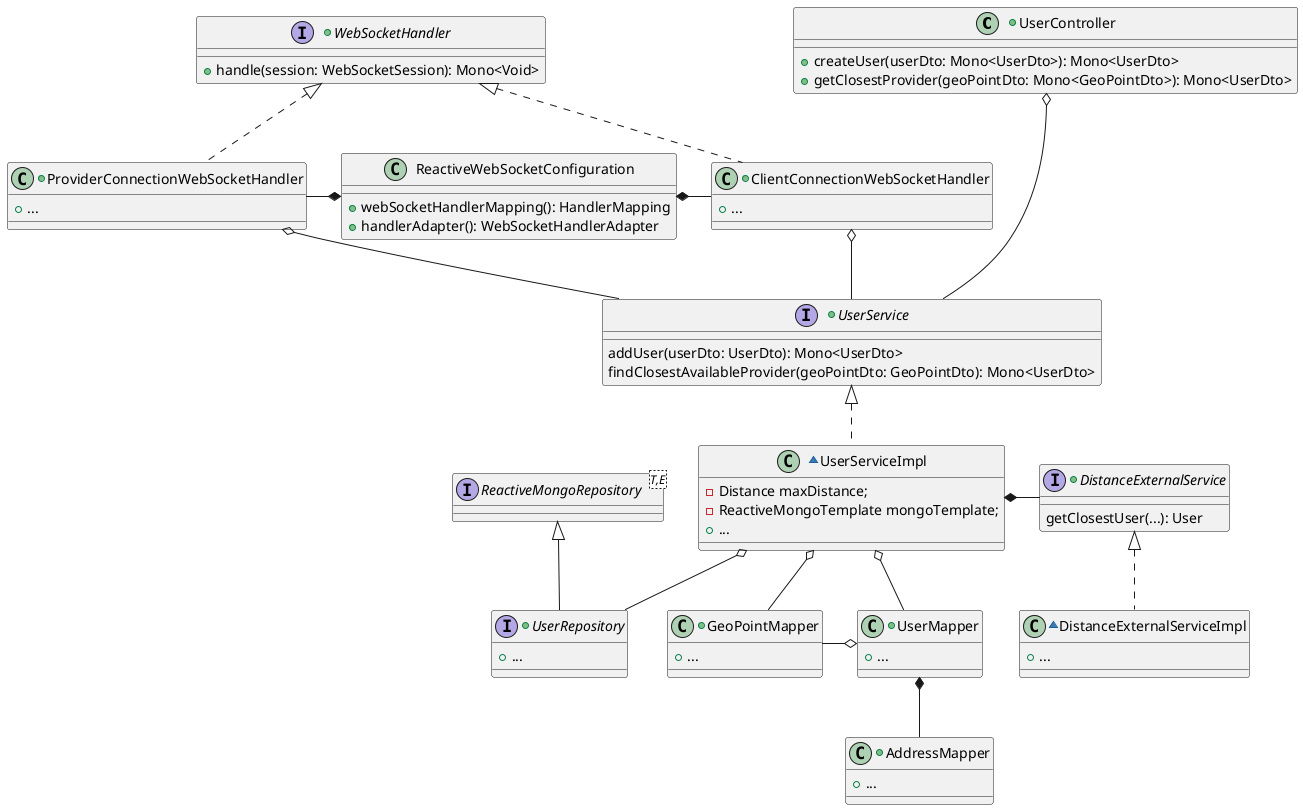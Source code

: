 @startuml

class UserController
class UserServiceImpl
class DistanceExternalServiceImpl
class UserMapper
class GeoPointMapper
class ReactiveWebSocketConfiguration
class ClientConnectionWebSocketHandler
class ProviderConnectionWebSocketHandler
interface "ReactiveMongoRepository<T,E>" as MongoRepository_String_User
interface UserService
interface UserRepository
interface DistanceExternalService
interface WebSocketHandler

UserService <|.. UserServiceImpl
UserController o-down-- UserService
UserServiceImpl o-- UserRepository
MongoRepository_String_User <|-- UserRepository
UserServiceImpl *-right- DistanceExternalService
UserServiceImpl o-- UserMapper
UserServiceImpl o-- GeoPointMapper
UserMapper o-left- GeoPointMapper
UserMapper *-- AddressMapper
DistanceExternalService <|.. DistanceExternalServiceImpl

WebSocketHandler <|.down. ClientConnectionWebSocketHandler
WebSocketHandler <|.down. ProviderConnectionWebSocketHandler
ReactiveWebSocketConfiguration *-right- ClientConnectionWebSocketHandler
ReactiveWebSocketConfiguration *-left- ProviderConnectionWebSocketHandler
ClientConnectionWebSocketHandler o-- UserService
ProviderConnectionWebSocketHandler o-- UserService

+class UserController{
+createUser(userDto: Mono<UserDto>): Mono<UserDto>
+getClosestProvider(geoPointDto: Mono<GeoPointDto>): Mono<UserDto>
}

+interface UserService{
addUser(userDto: UserDto): Mono<UserDto>
findClosestAvailableProvider(geoPointDto: GeoPointDto): Mono<UserDto>
}

~class UserServiceImpl{
-Distance maxDistance;
-ReactiveMongoTemplate mongoTemplate;
+...
}

+interface UserRepository{
+...
}

+interface DistanceExternalService{
getClosestUser(...): User
}

~class DistanceExternalServiceImpl{
+...
}

+class UserMapper{
+...
}

+class GeoPointMapper{
+...
}

+class AddressMapper{
+...
}


+interface WebSocketHandler{
+handle(session: WebSocketSession): Mono<Void>
}

+class ClientConnectionWebSocketHandler{
+...
}

+class ProviderConnectionWebSocketHandler{
+...
}

class ReactiveWebSocketConfiguration{
+webSocketHandlerMapping(): HandlerMapping
+handlerAdapter(): WebSocketHandlerAdapter
}

@enduml